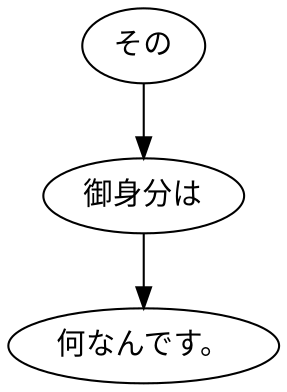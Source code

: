 digraph graph678 {
	node0 [label="その"];
	node1 [label="御身分は"];
	node2 [label="何なんです。"];
	node0 -> node1;
	node1 -> node2;
}
